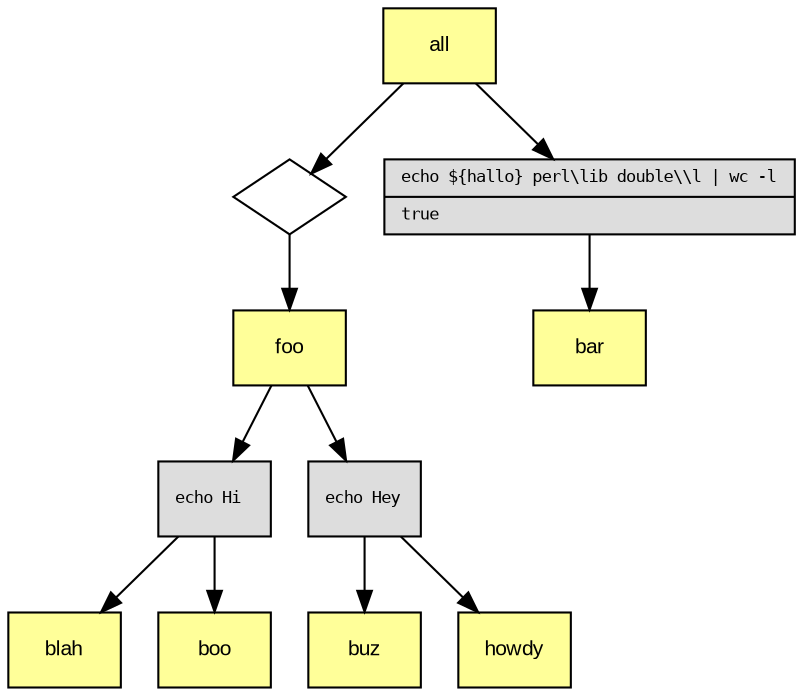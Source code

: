 digraph Perl {
 ":recipe:1" [ label="" shape="diamond" ]
 ":recipe:2" [ fillcolor="#dddddd" fontname="Monospace" fontsize="8" label="{<port1> echo\ $\{hallo\}\ perl\\lib\ double\\\\l \| wc -l\l|true\l}" shape="record" style="filled" ]
 ":recipe:3" [ fillcolor="#dddddd" fontname="Monospace" fontsize="8" label="{<port1> echo\ Hi\l}" shape="record" style="filled" ]
 ":recipe:4" [ fillcolor="#dddddd" fontname="Monospace" fontsize="8" label="{<port1> echo\ Hey\l}" shape="record" style="filled" ]
 "all" [ fillcolor="#ffff99" fontname="Arial" fontsize="10" label="all" shape="box" style="filled" ]
 "bar" [ fillcolor="#ffff99" fontname="Arial" fontsize="10" label="bar" shape="box" style="filled" ]
 "blah" [ fillcolor="#ffff99" fontname="Arial" fontsize="10" label="blah" shape="box" style="filled" ]
 "boo" [ fillcolor="#ffff99" fontname="Arial" fontsize="10" label="boo" shape="box" style="filled" ]
 "buz" [ fillcolor="#ffff99" fontname="Arial" fontsize="10" label="buz" shape="box" style="filled" ]
 "foo" [ fillcolor="#ffff99" fontname="Arial" fontsize="10" label="foo" shape="box" style="filled" ]
 "howdy" [ fillcolor="#ffff99" fontname="Arial" fontsize="10" label="howdy" shape="box" style="filled" ]
 ":recipe:1" -> "foo"
 ":recipe:2" -> "bar"
 ":recipe:3" -> "boo"
 ":recipe:3" -> "blah"
 ":recipe:4" -> "buz"
 ":recipe:4" -> "howdy"
 "all" -> ":recipe:1"
 "all" -> ":recipe:2"
 "foo" -> ":recipe:3"
 "foo" -> ":recipe:4"
}
